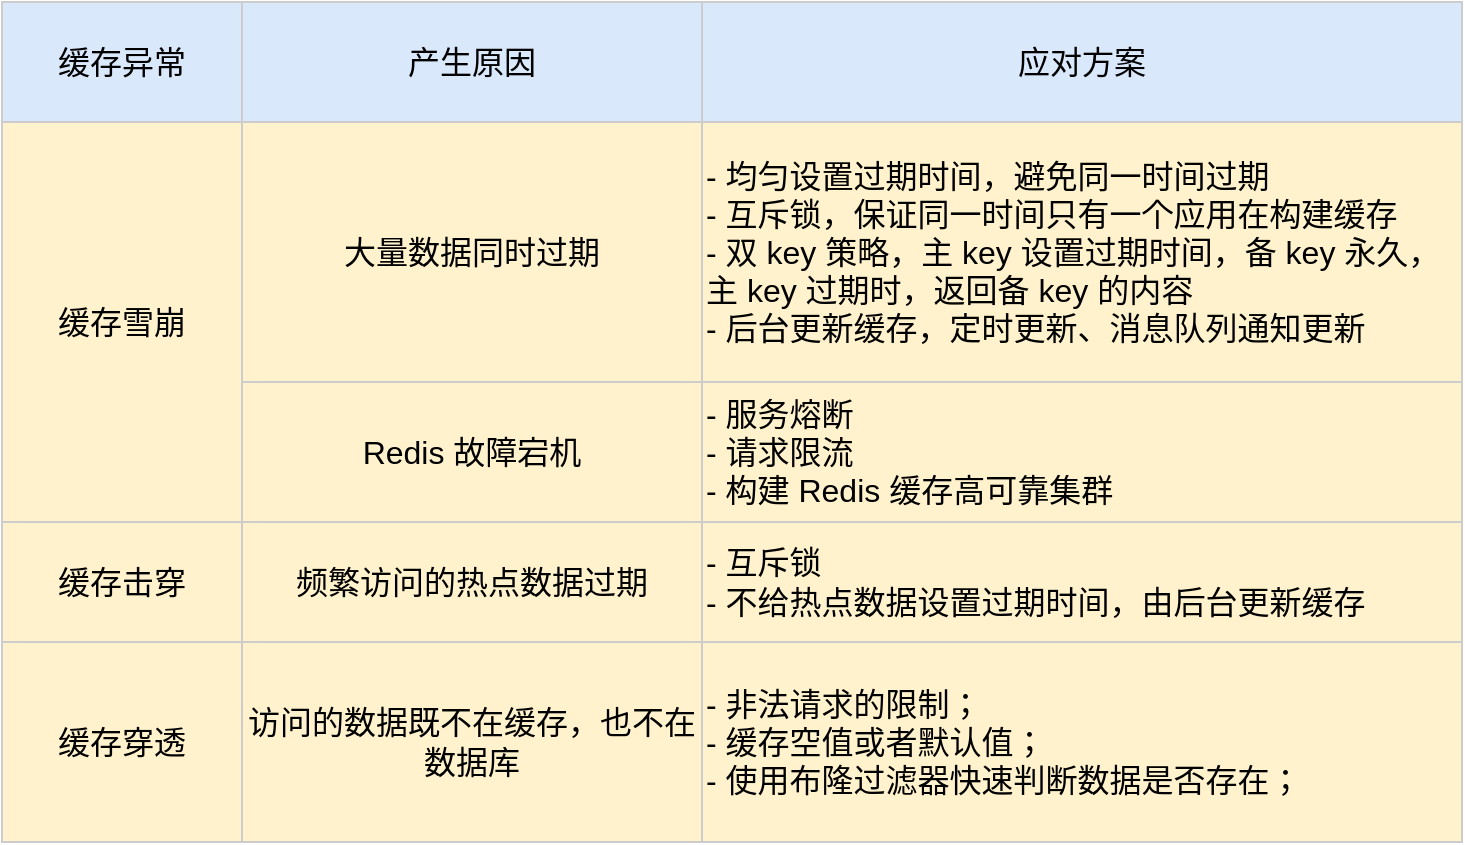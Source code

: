 <mxfile version="14.4.9" type="github">
  <diagram id="ePmiQgrbOddq5dNOTLal" name="第 1 页">
    <mxGraphModel dx="937" dy="541" grid="1" gridSize="10" guides="1" tooltips="1" connect="1" arrows="1" fold="1" page="1" pageScale="1" pageWidth="827" pageHeight="1169" math="0" shadow="0">
      <root>
        <mxCell id="0" />
        <mxCell id="1" parent="0" />
        <mxCell id="50HY2KO_7Ch5yhQKuEp1-1" value="缓存异常" style="rounded=0;whiteSpace=wrap;html=1;fontSize=16;fillColor=#dae8fc;strokeColor=#CCCCCC;" parent="1" vertex="1">
          <mxGeometry x="100" y="210" width="120" height="60" as="geometry" />
        </mxCell>
        <mxCell id="50HY2KO_7Ch5yhQKuEp1-2" value="产生原因" style="rounded=0;whiteSpace=wrap;html=1;fontSize=16;fillColor=#dae8fc;strokeColor=#CCCCCC;" parent="1" vertex="1">
          <mxGeometry x="220" y="210" width="230" height="60" as="geometry" />
        </mxCell>
        <mxCell id="50HY2KO_7Ch5yhQKuEp1-3" value="应对方案" style="rounded=0;whiteSpace=wrap;html=1;fontSize=16;fillColor=#dae8fc;strokeColor=#CCCCCC;" parent="1" vertex="1">
          <mxGeometry x="450" y="210" width="380" height="60" as="geometry" />
        </mxCell>
        <mxCell id="50HY2KO_7Ch5yhQKuEp1-4" value="缓存雪崩" style="rounded=0;whiteSpace=wrap;html=1;fontSize=16;align=center;fillColor=#fff2cc;strokeColor=#CCCCCC;" parent="1" vertex="1">
          <mxGeometry x="100" y="270" width="120" height="200" as="geometry" />
        </mxCell>
        <mxCell id="50HY2KO_7Ch5yhQKuEp1-5" value="大量数据同时过期" style="rounded=0;whiteSpace=wrap;html=1;fontSize=16;align=center;fillColor=#fff2cc;strokeColor=#CCCCCC;" parent="1" vertex="1">
          <mxGeometry x="220" y="270" width="230" height="130" as="geometry" />
        </mxCell>
        <mxCell id="50HY2KO_7Ch5yhQKuEp1-6" value="&lt;div&gt;- 均匀设置过期时间，避免同一时间过期&lt;/div&gt;&lt;div&gt;- 互斥锁，保证同一时间只有一个应用在构建缓存&lt;/div&gt;&lt;div&gt;- 双 key 策略，主 key 设置过期时间，备 key 永久，主 key 过期时，返回备 key 的内容&lt;/div&gt;&lt;div&gt;- 后台更新缓存，定时更新、消息队列通知更新&lt;/div&gt;" style="rounded=0;whiteSpace=wrap;html=1;fontSize=16;align=left;fillColor=#fff2cc;strokeColor=#CCCCCC;" parent="1" vertex="1">
          <mxGeometry x="450" y="270" width="380" height="130" as="geometry" />
        </mxCell>
        <mxCell id="50HY2KO_7Ch5yhQKuEp1-7" value="缓存击穿" style="rounded=0;whiteSpace=wrap;html=1;fontSize=16;align=center;fillColor=#fff2cc;strokeColor=#CCCCCC;" parent="1" vertex="1">
          <mxGeometry x="100" y="470" width="120" height="60" as="geometry" />
        </mxCell>
        <mxCell id="50HY2KO_7Ch5yhQKuEp1-8" value="频繁访问的热点数据过期" style="rounded=0;whiteSpace=wrap;html=1;fontSize=16;align=center;fillColor=#fff2cc;strokeColor=#CCCCCC;" parent="1" vertex="1">
          <mxGeometry x="220" y="470" width="230" height="60" as="geometry" />
        </mxCell>
        <mxCell id="50HY2KO_7Ch5yhQKuEp1-9" value="- 互斥锁&lt;br&gt;- 不给热点数据设置过期时间，由后台更新缓存" style="rounded=0;whiteSpace=wrap;html=1;fontSize=16;align=left;fillColor=#fff2cc;strokeColor=#CCCCCC;" parent="1" vertex="1">
          <mxGeometry x="450" y="470" width="380" height="60" as="geometry" />
        </mxCell>
        <mxCell id="50HY2KO_7Ch5yhQKuEp1-10" value="缓存穿透" style="rounded=0;whiteSpace=wrap;html=1;fontSize=16;align=center;fillColor=#fff2cc;strokeColor=#CCCCCC;" parent="1" vertex="1">
          <mxGeometry x="100" y="530" width="120" height="100" as="geometry" />
        </mxCell>
        <mxCell id="50HY2KO_7Ch5yhQKuEp1-11" value="访问的数据既不在缓存，也不在数据库" style="rounded=0;whiteSpace=wrap;html=1;fontSize=16;align=center;fillColor=#fff2cc;strokeColor=#CCCCCC;" parent="1" vertex="1">
          <mxGeometry x="220" y="530" width="230" height="100" as="geometry" />
        </mxCell>
        <mxCell id="dYBH0ZY61PXVmtoACU0x-1" value="Redis 故障宕机" style="rounded=0;whiteSpace=wrap;html=1;fontSize=16;align=center;fillColor=#fff2cc;strokeColor=#CCCCCC;" vertex="1" parent="1">
          <mxGeometry x="220" y="400" width="230" height="70" as="geometry" />
        </mxCell>
        <mxCell id="dYBH0ZY61PXVmtoACU0x-2" value="- 服务熔断&lt;br&gt;- 请求限流&lt;br&gt;- 构建 Redis 缓存高可靠集群" style="rounded=0;whiteSpace=wrap;html=1;fontSize=16;align=left;fillColor=#fff2cc;strokeColor=#CCCCCC;" vertex="1" parent="1">
          <mxGeometry x="450" y="400" width="380" height="70" as="geometry" />
        </mxCell>
        <mxCell id="dYBH0ZY61PXVmtoACU0x-3" value="&lt;div&gt;- 非法请求的限制；&lt;/div&gt;&lt;div&gt;- 缓存空值或者默认值；&lt;/div&gt;&lt;div&gt;- 使用布隆过滤器快速判断数据是否存在；&lt;/div&gt;" style="rounded=0;whiteSpace=wrap;html=1;fontSize=16;align=left;fillColor=#fff2cc;strokeColor=#CCCCCC;" vertex="1" parent="1">
          <mxGeometry x="450" y="530" width="380" height="100" as="geometry" />
        </mxCell>
      </root>
    </mxGraphModel>
  </diagram>
</mxfile>
